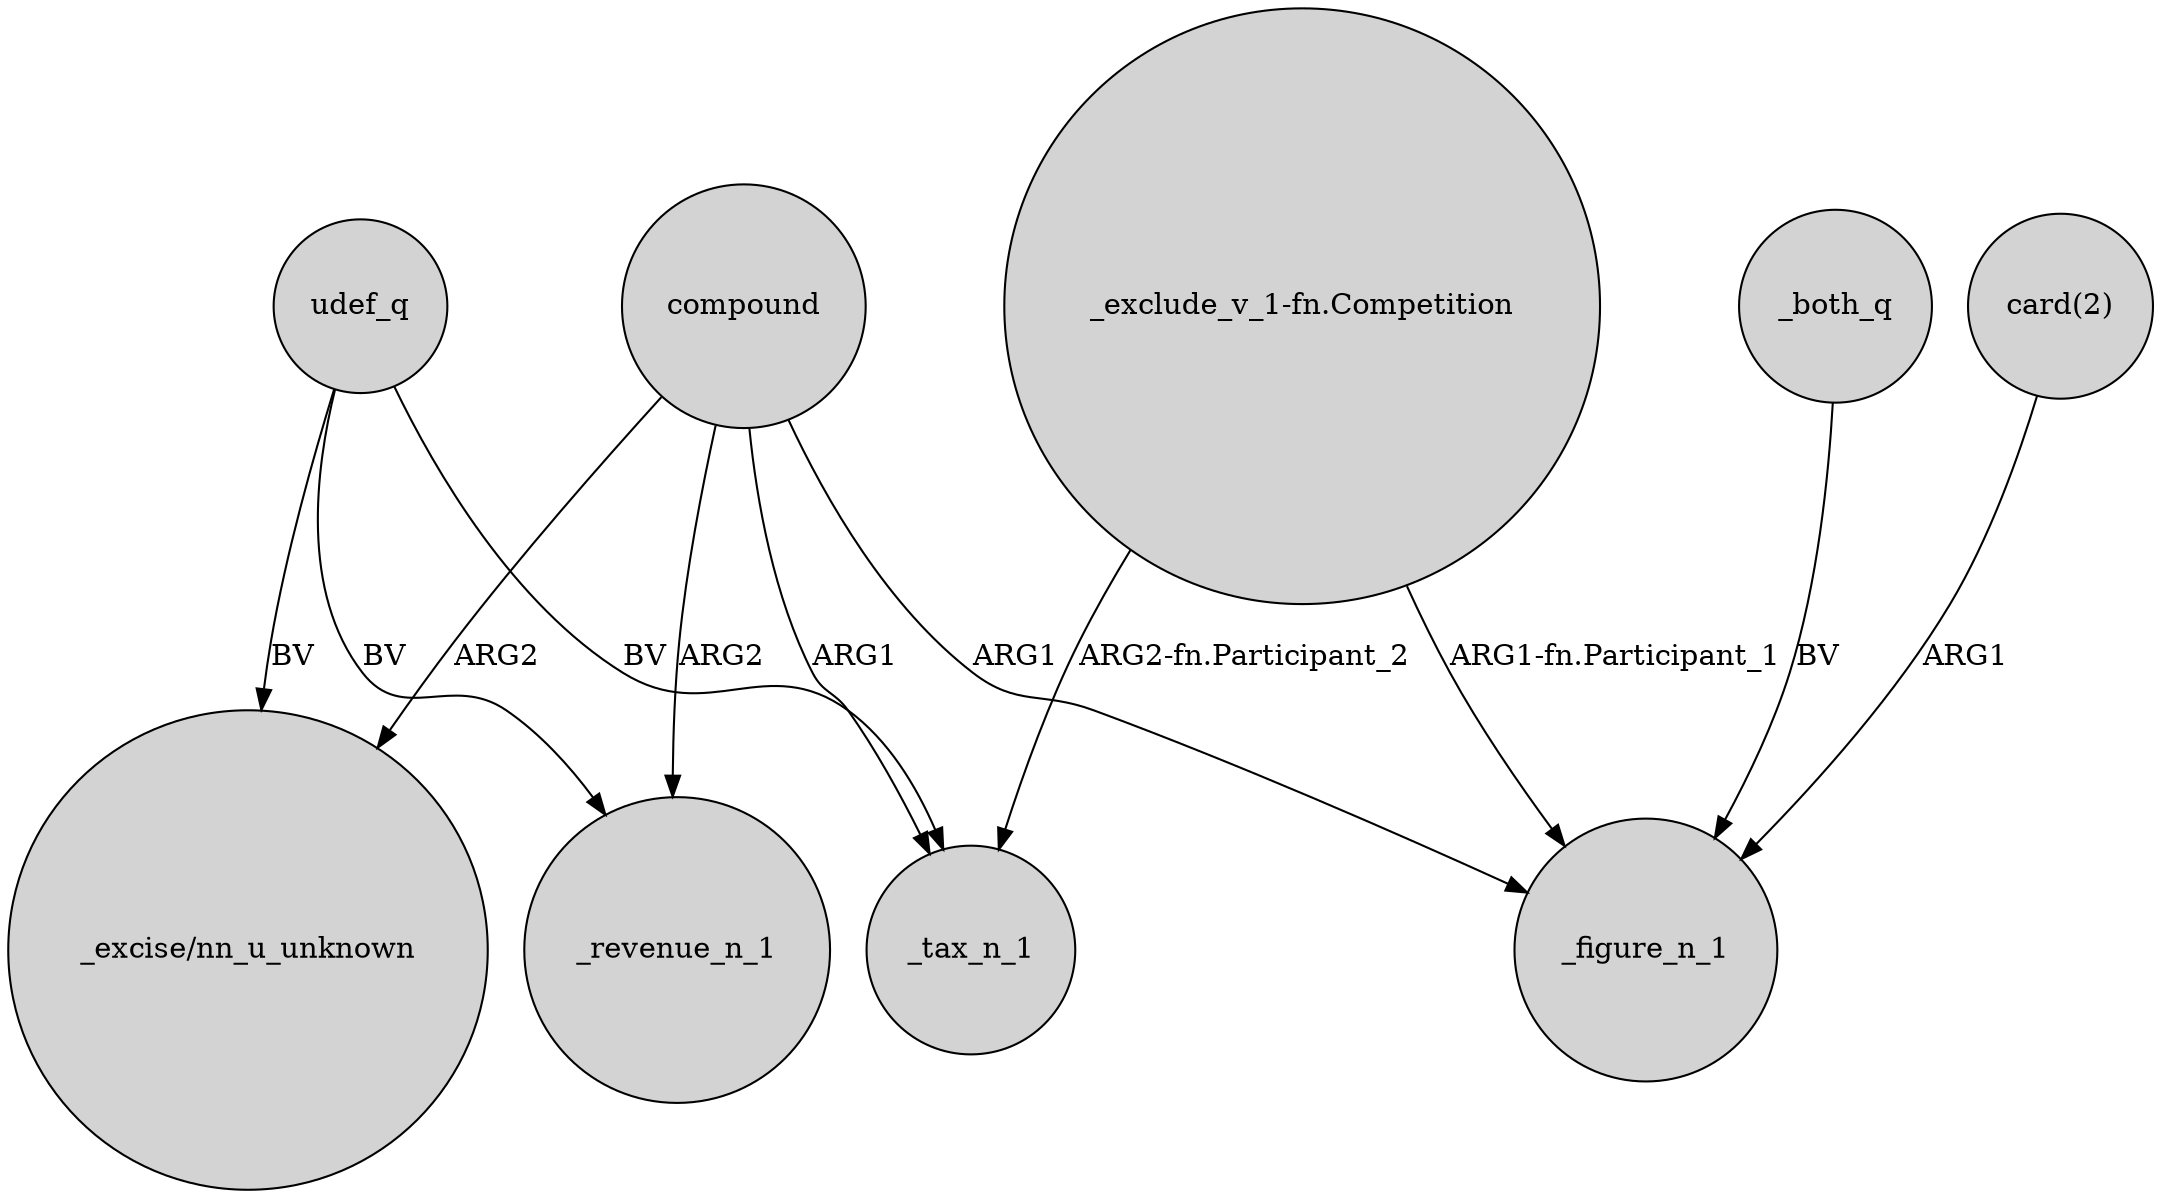digraph {
	node [shape=circle style=filled]
	udef_q -> "_excise/nn_u_unknown" [label=BV]
	"_exclude_v_1-fn.Competition" -> _tax_n_1 [label="ARG2-fn.Participant_2"]
	compound -> _figure_n_1 [label=ARG1]
	"card(2)" -> _figure_n_1 [label=ARG1]
	compound -> _tax_n_1 [label=ARG1]
	udef_q -> _revenue_n_1 [label=BV]
	compound -> "_excise/nn_u_unknown" [label=ARG2]
	compound -> _revenue_n_1 [label=ARG2]
	"_exclude_v_1-fn.Competition" -> _figure_n_1 [label="ARG1-fn.Participant_1"]
	_both_q -> _figure_n_1 [label=BV]
	udef_q -> _tax_n_1 [label=BV]
}
